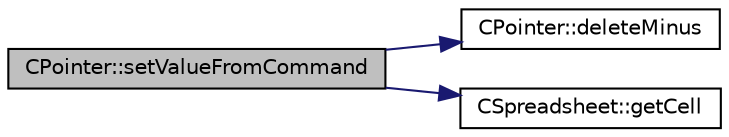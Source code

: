 digraph "CPointer::setValueFromCommand"
{
  edge [fontname="Helvetica",fontsize="10",labelfontname="Helvetica",labelfontsize="10"];
  node [fontname="Helvetica",fontsize="10",shape=record];
  rankdir="LR";
  Node1 [label="CPointer::setValueFromCommand",height=0.2,width=0.4,color="black", fillcolor="grey75", style="filled", fontcolor="black"];
  Node1 -> Node2 [color="midnightblue",fontsize="10",style="solid",fontname="Helvetica"];
  Node2 [label="CPointer::deleteMinus",height=0.2,width=0.4,color="black", fillcolor="white", style="filled",URL="$classCPointer.html#a2b01364581c782c76dae9a88a28710d0"];
  Node1 -> Node3 [color="midnightblue",fontsize="10",style="solid",fontname="Helvetica"];
  Node3 [label="CSpreadsheet::getCell",height=0.2,width=0.4,color="black", fillcolor="white", style="filled",URL="$classCSpreadsheet.html#a681d138b2bf4fa6c8272e383bcd3a55b"];
}
